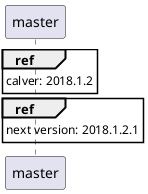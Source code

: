@startuml
title test_next_version_empty_repo
skinparam ParticipantPadding 20
skinparam BoxPadding 10
participant master
@startuml
ref over master: calver: 2018.1.2
ref over master: next version: 2018.1.2.1
@enduml
